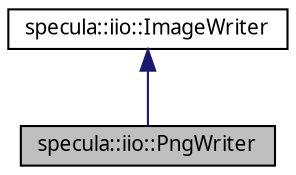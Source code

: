 digraph "specula::iio::PngWriter"
{
 // LATEX_PDF_SIZE
  bgcolor="transparent";
  edge [fontname="Iosevka",fontsize="10",labelfontname="Iosevka",labelfontsize="10"];
  node [fontname="Iosevka",fontsize="10",shape=record];
  Node1 [label="specula::iio::PngWriter",height=0.2,width=0.4,color="black", fillcolor="grey75", style="filled", fontcolor="black",tooltip="PNG image writer class."];
  Node2 -> Node1 [dir="back",color="midnightblue",fontsize="10",style="solid",fontname="Iosevka"];
  Node2 [label="specula::iio::ImageWriter",height=0.2,width=0.4,color="black",URL="$classspecula_1_1iio_1_1ImageWriter.html",tooltip="Base image writer class."];
}
